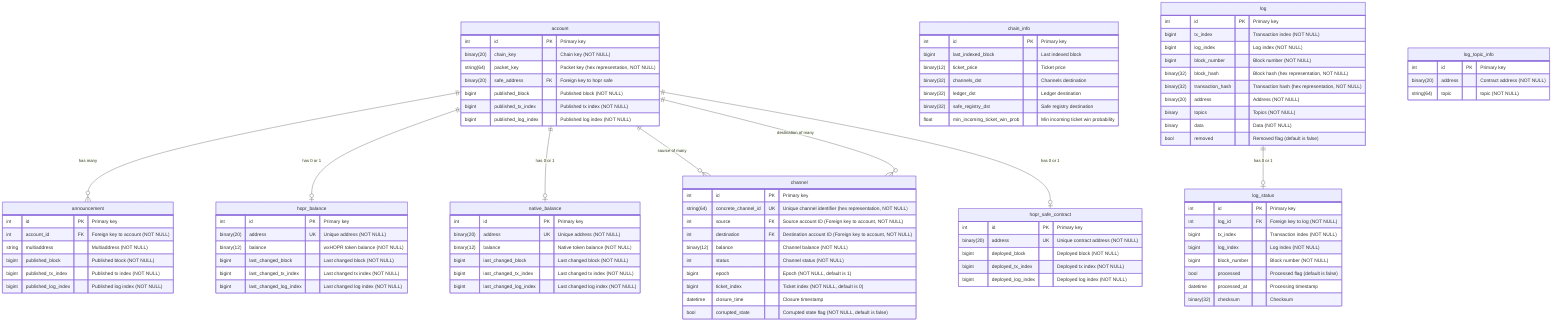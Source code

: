 erDiagram
    account {
        int id PK "Primary key"
        binary(20) chain_key "Chain key (NOT NULL)"
        string(64) packet_key "Packet key (hex representation, NOT NULL)"
        binary(20) safe_address FK "Foreign key to hopr safe"
        bigint published_block "Published block (NOT NULL)"
        bigint published_tx_index "Published tx index (NOT NULL)"
        bigint published_log_index "Published log index (NOT NULL)"
    }

    announcement {
        int id PK "Primary key"
        int account_id FK "Foreign key to account (NOT NULL)"
        string multiaddress "Multiaddress (NOT NULL)"
        bigint published_block "Published block (NOT NULL)"
        bigint published_tx_index "Published tx index (NOT NULL)"
        bigint published_log_index "Published log index (NOT NULL)"
    }

    channel {
        int id PK "Primary key"
        string(64) concrete_channel_id UK "Unique channel identifier (hex representation, NOT NULL)"
        int source FK "Source account ID (Foreign key to account, NOT NULL)"
        int destination FK "Destination account ID (Foreign key to account, NOT NULL)"
        binary(12) balance "Channel balance (NOT NULL)"
        int status "Channel status (NOT NULL)"
        bigint epoch "Epoch (NOT NULL, default is 1)"
        bigint ticket_index "Ticket index (NOT NULL, default is 0)"
        datetime closure_time "Closure timestamp"
        bool corrupted_state "Corrupted state flag (NOT NULL, default is false)"
    }

    hopr_balance {
        int id PK "Primary key"
        binary(20) address UK "Unique address (NOT NULL)"
        binary(12) balance "wxHOPR token balance (NOT NULL)"
        bigint last_changed_block "Last changed block (NOT NULL)"
        bigint last_changed_tx_index "Last changed tx index (NOT NULL)"
        bigint last_changed_log_index "Last changed log index (NOT NULL)"
    }

    native_balance {
        int id PK "Primary key"
        binary(20) address UK "Unique address (NOT NULL)"
        binary(12) balance "Native token balance (NOT NULL)"
        bigint last_changed_block "Last changed block (NOT NULL)"
        bigint last_changed_tx_index "Last changed tx index (NOT NULL)"
        bigint last_changed_log_index "Last changed log index (NOT NULL)"
    }

    chain_info {
        int id PK "Primary key"
        bigint last_indexed_block "Last indexed block"
        binary(12) ticket_price "Ticket price"
        binary(32) channels_dst "Channels destination"
        binary(32) ledger_dst "Ledger destination"
        binary(32) safe_registry_dst "Safe registry destination"
        float min_incoming_ticket_win_prob "Min incoming ticket win probability"
    }

    log {
        int id PK "Primary key"
        bigint tx_index "Transaction index (NOT NULL)"
        bigint log_index "Log index (NOT NULL)"
        bigint block_number "Block number (NOT NULL)"
        binary(32) block_hash "Block hash (hex representation, NOT NULL)"
        binary(32) transaction_hash "Transaction hash (hex representation, NOT NULL)"
        binary(20) address "Address (NOT NULL)"
        binary topics "Topics (NOT NULL)"
        binary data "Data (NOT NULL)"
        bool removed "Removed flag (default is false)"
    }
    %% Composite unique constraint: UNIQUE(block_number, tx_index, log_index)

    log_status {
        int id PK "Primary key"
        int log_id FK "Foreign key to log (NOT NULL)"
        bigint tx_index "Transaction index (NOT NULL)"
        bigint log_index "Log index (NOT NULL)"
        bigint block_number "Block number (NOT NULL)"
        bool processed "Processed flag (default is false)"
        datetime processed_at "Processing timestamp"
        binary(32) checksum "Checksum"
    }
    %% Composite unique constraint: UNIQUE(block_number, tx_index, log_index)

    log_topic_info {
        int id PK "Primary key"
        binary(20) address "Contract address (NOT NULL)"
        string(64) topic "topic (NOT NULL)"
    }

    hopr_safe_contract {
        int id PK "Primary key"
        binary(20) address UK "Unique contract address (NOT NULL)"
        bigint deployed_block "Deployed block (NOT NULL)"
        bigint deployed_tx_index "Deployed tx index (NOT NULL)"
        bigint deployed_log_index "Deployed log index (NOT NULL)"
    }

    %% ========================================
    %% RELATIONSHIPS
    %% ========================================

    account ||--o{ announcement : "has many"
    account ||--o| hopr_balance : "has 0 or 1"
    account ||--o| native_balance : "has 0 or 1"
    account ||--o{ channel : "source of many"
    account ||--o{ channel : "destination of many"
    account ||--o| hopr_safe_contract : "has 0 or 1"
    log ||--o| log_status : "has 0 or 1"